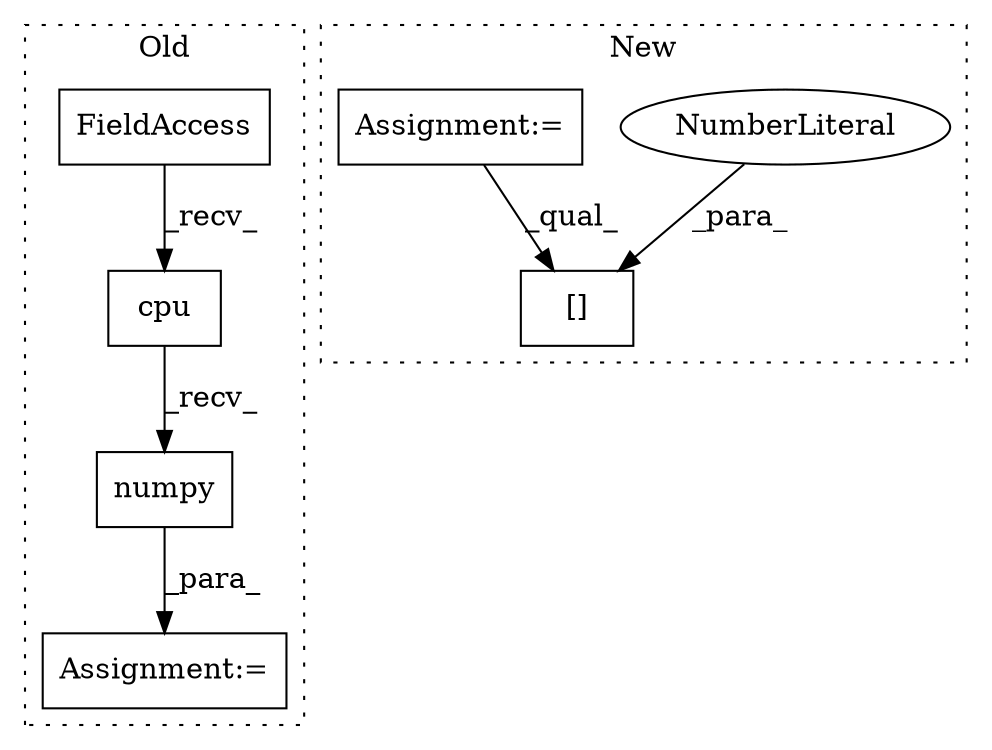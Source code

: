digraph G {
subgraph cluster0 {
1 [label="cpu" a="32" s="5757" l="5" shape="box"];
3 [label="numpy" a="32" s="5763" l="7" shape="box"];
4 [label="Assignment:=" a="7" s="5746" l="1" shape="box"];
5 [label="FieldAccess" a="22" s="5747" l="9" shape="box"];
label = "Old";
style="dotted";
}
subgraph cluster1 {
2 [label="[]" a="2" s="5938,5957" l="18,1" shape="box"];
6 [label="NumberLiteral" a="34" s="5956" l="1" shape="ellipse"];
7 [label="Assignment:=" a="7" s="5851" l="1" shape="box"];
label = "New";
style="dotted";
}
1 -> 3 [label="_recv_"];
3 -> 4 [label="_para_"];
5 -> 1 [label="_recv_"];
6 -> 2 [label="_para_"];
7 -> 2 [label="_qual_"];
}